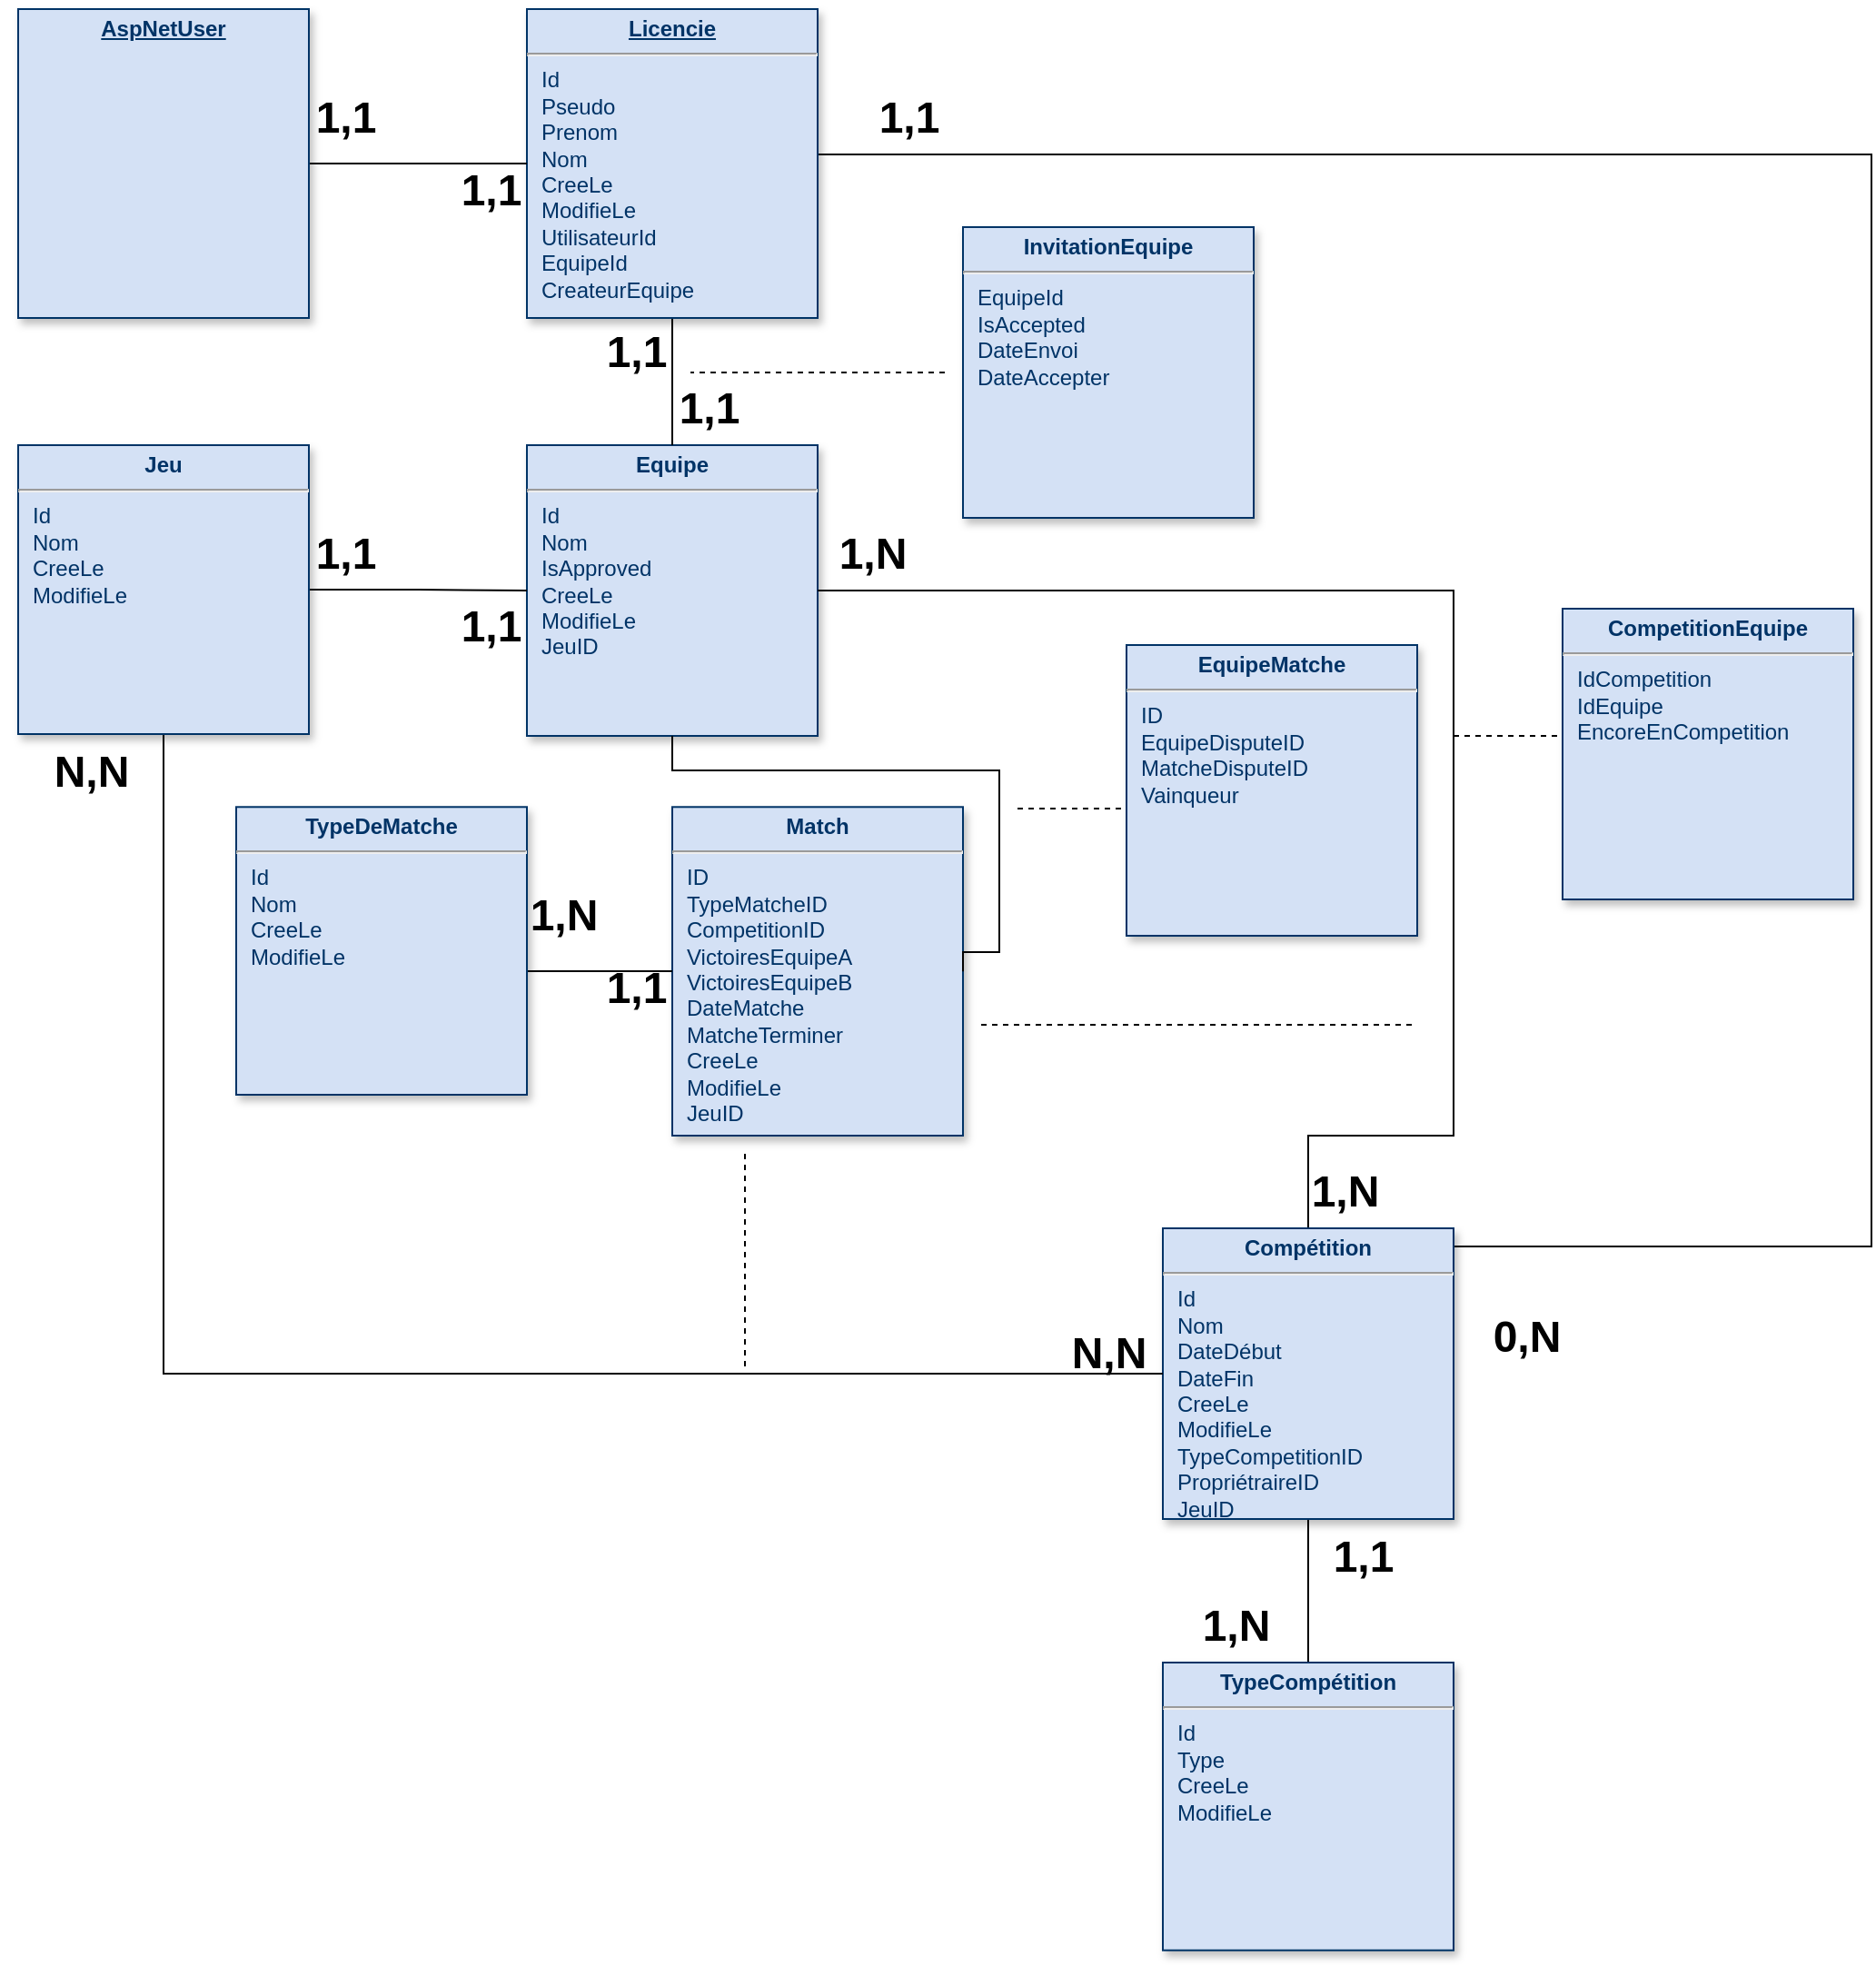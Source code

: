 <mxfile version="14.8.0" type="google"><diagram name="Page-1" id="efa7a0a1-bf9b-a30e-e6df-94a7791c09e9"><mxGraphModel dx="1730" dy="918" grid="1" gridSize="10" guides="1" tooltips="1" connect="1" arrows="1" fold="1" page="1" pageScale="1" pageWidth="826" pageHeight="1169" background="#ffffff" math="0" shadow="0"><root><mxCell id="0"/><mxCell id="1" parent="0"/><mxCell id="2z8kW6y6unskduG-Hytn-108" style="edgeStyle=orthogonalEdgeStyle;rounded=0;orthogonalLoop=1;jettySize=auto;html=1;exitX=0.5;exitY=0;exitDx=0;exitDy=0;endArrow=none;endFill=0;" parent="1" source="19" target="MwgS_ZWhEtHMfEz0KpOz-116" edge="1"><mxGeometry relative="1" as="geometry"/></mxCell><mxCell id="19" value="&lt;p style=&quot;margin: 4px 0px 0px ; text-align: center&quot;&gt;&lt;strong&gt;TypeCompétition&lt;/strong&gt;&lt;/p&gt;&lt;hr&gt;&lt;p style=&quot;margin: 0px 0px 0px 8px&quot;&gt;Id&lt;/p&gt;&lt;p style=&quot;margin: 0px 0px 0px 8px&quot;&gt;Type&lt;/p&gt;&lt;p style=&quot;margin: 0px 0px 0px 8px&quot;&gt;CreeLe&lt;/p&gt;&lt;p style=&quot;margin: 0px 0px 0px 8px&quot;&gt;ModifieLe&lt;/p&gt;" style="verticalAlign=top;align=left;overflow=fill;fontSize=12;fontFamily=Helvetica;html=1;strokeColor=#003366;shadow=1;fillColor=#D4E1F5;fontColor=#003366" parent="1" vertex="1"><mxGeometry x="670" y="950" width="160" height="158.36" as="geometry"/></mxCell><mxCell id="21" value="&lt;p style=&quot;margin: 4px 0px 0px ; text-align: center&quot;&gt;&lt;strong&gt;Equipe&lt;/strong&gt;&lt;/p&gt;&lt;hr&gt;&lt;p style=&quot;margin: 0px 0px 0px 8px&quot;&gt;Id&lt;/p&gt;&lt;p style=&quot;margin: 0px 0px 0px 8px&quot;&gt;Nom&lt;/p&gt;&lt;p style=&quot;margin: 0px 0px 0px 8px&quot;&gt;IsApproved&lt;/p&gt;&lt;p style=&quot;margin: 0px 0px 0px 8px&quot;&gt;&lt;span&gt;CreeLe&lt;/span&gt;&lt;br&gt;&lt;/p&gt;&lt;p style=&quot;margin: 0px 0px 0px 8px&quot;&gt;ModifieLe&lt;/p&gt;&lt;p style=&quot;margin: 0px 0px 0px 8px&quot;&gt;JeuID&lt;/p&gt;" style="verticalAlign=top;align=left;overflow=fill;fontSize=12;fontFamily=Helvetica;html=1;strokeColor=#003366;shadow=1;fillColor=#D4E1F5;fontColor=#003366" parent="1" vertex="1"><mxGeometry x="320" y="280.0" width="160" height="160" as="geometry"/></mxCell><mxCell id="2z8kW6y6unskduG-Hytn-109" style="edgeStyle=orthogonalEdgeStyle;rounded=0;orthogonalLoop=1;jettySize=auto;html=1;exitX=0.5;exitY=1;exitDx=0;exitDy=0;entryX=0.5;entryY=0;entryDx=0;entryDy=0;endArrow=none;endFill=0;" parent="1" source="25" target="21" edge="1"><mxGeometry relative="1" as="geometry"/></mxCell><mxCell id="2z8kW6y6unskduG-Hytn-142" style="edgeStyle=orthogonalEdgeStyle;rounded=0;orthogonalLoop=1;jettySize=auto;html=1;exitX=1;exitY=0.5;exitDx=0;exitDy=0;entryX=1;entryY=0.5;entryDx=0;entryDy=0;endArrow=none;endFill=0;strokeColor=#000000;" parent="1" source="25" target="MwgS_ZWhEtHMfEz0KpOz-116" edge="1"><mxGeometry relative="1" as="geometry"><Array as="points"><mxPoint x="480" y="120"/><mxPoint x="1060" y="120"/><mxPoint x="1060" y="721"/><mxPoint x="830" y="721"/></Array></mxGeometry></mxCell><mxCell id="25" value="&lt;p style=&quot;margin: 0px ; margin-top: 4px ; text-align: center ; text-decoration: underline&quot;&gt;&lt;strong&gt;Licencie&lt;/strong&gt;&lt;/p&gt;&lt;hr&gt;&lt;p style=&quot;margin: 0px ; margin-left: 8px&quot;&gt;Id&lt;/p&gt;&lt;p style=&quot;margin: 0px ; margin-left: 8px&quot;&gt;Pseudo&lt;/p&gt;&lt;p style=&quot;margin: 0px ; margin-left: 8px&quot;&gt;Prenom&lt;/p&gt;&lt;p style=&quot;margin: 0px ; margin-left: 8px&quot;&gt;Nom&lt;/p&gt;&lt;p style=&quot;margin: 0px ; margin-left: 8px&quot;&gt;&lt;span&gt;CreeLe&lt;/span&gt;&lt;br&gt;&lt;/p&gt;&lt;p style=&quot;margin: 0px ; margin-left: 8px&quot;&gt;ModifieLe&lt;/p&gt;&lt;p style=&quot;margin: 0px ; margin-left: 8px&quot;&gt;UtilisateurId&lt;/p&gt;&lt;p style=&quot;margin: 0px ; margin-left: 8px&quot;&gt;EquipeId&lt;/p&gt;&lt;p style=&quot;margin: 0px ; margin-left: 8px&quot;&gt;CreateurEquipe&lt;/p&gt;" style="verticalAlign=top;align=left;overflow=fill;fontSize=12;fontFamily=Helvetica;html=1;strokeColor=#003366;shadow=1;fillColor=#D4E1F5;fontColor=#003366" parent="1" vertex="1"><mxGeometry x="320" y="40" width="160" height="170" as="geometry"/></mxCell><mxCell id="2z8kW6y6unskduG-Hytn-131" style="edgeStyle=orthogonalEdgeStyle;rounded=0;orthogonalLoop=1;jettySize=auto;html=1;exitX=0.5;exitY=0;exitDx=0;exitDy=0;entryX=1;entryY=0.5;entryDx=0;entryDy=0;endArrow=none;endFill=0;strokeColor=#000000;" parent="1" source="MwgS_ZWhEtHMfEz0KpOz-116" target="21" edge="1"><mxGeometry relative="1" as="geometry"><Array as="points"><mxPoint x="750" y="660"/><mxPoint x="830" y="660"/><mxPoint x="830" y="360"/></Array></mxGeometry></mxCell><mxCell id="MwgS_ZWhEtHMfEz0KpOz-116" value="&lt;p style=&quot;margin: 4px 0px 0px ; text-align: center&quot;&gt;&lt;strong&gt;Compétition&lt;/strong&gt;&lt;/p&gt;&lt;hr&gt;&lt;p style=&quot;margin: 0px 0px 0px 8px&quot;&gt;Id&lt;/p&gt;&lt;p style=&quot;margin: 0px 0px 0px 8px&quot;&gt;Nom&lt;/p&gt;&lt;p style=&quot;margin: 0px 0px 0px 8px&quot;&gt;DateDébut&lt;/p&gt;&lt;p style=&quot;margin: 0px 0px 0px 8px&quot;&gt;DateFin&lt;/p&gt;&lt;p style=&quot;margin: 0px 0px 0px 8px&quot;&gt;CreeLe&lt;/p&gt;&lt;p style=&quot;margin: 0px 0px 0px 8px&quot;&gt;ModifieLe&lt;/p&gt;&lt;p style=&quot;margin: 0px 0px 0px 8px&quot;&gt;TypeCompetitionID&lt;/p&gt;&lt;p style=&quot;margin: 0px 0px 0px 8px&quot;&gt;PropriétraireID&lt;/p&gt;&lt;p style=&quot;margin: 0px 0px 0px 8px&quot;&gt;JeuID&lt;/p&gt;" style="verticalAlign=top;align=left;overflow=fill;fontSize=12;fontFamily=Helvetica;html=1;strokeColor=#003366;shadow=1;fillColor=#D4E1F5;fontColor=#003366" parent="1" vertex="1"><mxGeometry x="670" y="711.0" width="160" height="160" as="geometry"/></mxCell><mxCell id="2z8kW6y6unskduG-Hytn-129" style="edgeStyle=orthogonalEdgeStyle;rounded=0;orthogonalLoop=1;jettySize=auto;html=1;exitX=1;exitY=0.5;exitDx=0;exitDy=0;entryX=0;entryY=0.5;entryDx=0;entryDy=0;endArrow=none;endFill=0;strokeColor=#000000;" parent="1" source="MwgS_ZWhEtHMfEz0KpOz-122" target="21" edge="1"><mxGeometry relative="1" as="geometry"/></mxCell><mxCell id="2z8kW6y6unskduG-Hytn-139" style="edgeStyle=orthogonalEdgeStyle;rounded=0;orthogonalLoop=1;jettySize=auto;html=1;exitX=0.5;exitY=1;exitDx=0;exitDy=0;entryX=0;entryY=0.5;entryDx=0;entryDy=0;endArrow=none;endFill=0;strokeColor=#000000;" parent="1" source="MwgS_ZWhEtHMfEz0KpOz-122" target="MwgS_ZWhEtHMfEz0KpOz-116" edge="1"><mxGeometry relative="1" as="geometry"/></mxCell><mxCell id="MwgS_ZWhEtHMfEz0KpOz-122" value="&lt;p style=&quot;margin: 4px 0px 0px ; text-align: center&quot;&gt;&lt;strong&gt;Jeu&lt;/strong&gt;&lt;/p&gt;&lt;hr&gt;&lt;p style=&quot;margin: 0px 0px 0px 8px&quot;&gt;Id&lt;/p&gt;&lt;p style=&quot;margin: 0px 0px 0px 8px&quot;&gt;Nom&lt;/p&gt;&lt;p style=&quot;margin: 0px 0px 0px 8px&quot;&gt;CreeLe&lt;/p&gt;&lt;p style=&quot;margin: 0px 0px 0px 8px&quot;&gt;ModifieLe&lt;/p&gt;" style="verticalAlign=top;align=left;overflow=fill;fontSize=12;fontFamily=Helvetica;html=1;strokeColor=#003366;shadow=1;fillColor=#D4E1F5;fontColor=#003366" parent="1" vertex="1"><mxGeometry x="40" y="280" width="160" height="159" as="geometry"/></mxCell><mxCell id="2z8kW6y6unskduG-Hytn-141" style="edgeStyle=orthogonalEdgeStyle;rounded=0;orthogonalLoop=1;jettySize=auto;html=1;dashed=1;endArrow=none;endFill=0;strokeColor=#000000;" parent="1" edge="1"><mxGeometry relative="1" as="geometry"><mxPoint x="410" y="240" as="targetPoint"/><mxPoint x="550" y="240" as="sourcePoint"/></mxGeometry></mxCell><mxCell id="CexhZwSqWYE-8dXFEX2q-103" value="&lt;p style=&quot;margin: 4px 0px 0px ; text-align: center&quot;&gt;&lt;strong&gt;InvitationEquipe&lt;/strong&gt;&lt;/p&gt;&lt;hr&gt;&lt;p style=&quot;margin: 0px 0px 0px 8px&quot;&gt;EquipeId&lt;/p&gt;&lt;p style=&quot;margin: 0px 0px 0px 8px&quot;&gt;IsAccepted&lt;/p&gt;&lt;p style=&quot;margin: 0px 0px 0px 8px&quot;&gt;DateEnvoi&lt;/p&gt;&lt;p style=&quot;margin: 0px 0px 0px 8px&quot;&gt;DateAccepter&lt;/p&gt;" style="verticalAlign=top;align=left;overflow=fill;fontSize=12;fontFamily=Helvetica;html=1;strokeColor=#003366;shadow=1;fillColor=#D4E1F5;fontColor=#003366" parent="1" vertex="1"><mxGeometry x="560" y="160.0" width="160" height="160" as="geometry"/></mxCell><mxCell id="2z8kW6y6unskduG-Hytn-137" style="edgeStyle=none;rounded=0;orthogonalLoop=1;jettySize=auto;html=1;dashed=1;endArrow=none;endFill=0;strokeColor=#000000;" parent="1" edge="1"><mxGeometry relative="1" as="geometry"><mxPoint x="810" y="599" as="targetPoint"/><mxPoint x="570" y="599.0" as="sourcePoint"/></mxGeometry></mxCell><mxCell id="CexhZwSqWYE-8dXFEX2q-106" value="&lt;p style=&quot;margin: 4px 0px 0px ; text-align: center&quot;&gt;&lt;strong&gt;Match&lt;/strong&gt;&lt;/p&gt;&lt;hr&gt;&lt;p style=&quot;margin: 0px 0px 0px 8px&quot;&gt;&lt;span&gt;ID&lt;/span&gt;&lt;/p&gt;&lt;p style=&quot;margin: 0px 0px 0px 8px&quot;&gt;&lt;span&gt;TypeMatcheID&lt;/span&gt;&lt;/p&gt;&lt;p style=&quot;margin: 0px 0px 0px 8px&quot;&gt;&lt;span&gt;CompetitionID&lt;/span&gt;&lt;/p&gt;&lt;p style=&quot;margin: 0px 0px 0px 8px&quot;&gt;&lt;span&gt;VictoiresEquipeA&lt;/span&gt;&lt;/p&gt;&lt;p style=&quot;margin: 0px 0px 0px 8px&quot;&gt;VictoiresEquipeB&lt;/p&gt;&lt;p style=&quot;margin: 0px 0px 0px 8px&quot;&gt;DateMatche&lt;/p&gt;&lt;p style=&quot;margin: 0px 0px 0px 8px&quot;&gt;MatcheTerminer&lt;/p&gt;&lt;p style=&quot;margin: 0px 0px 0px 8px&quot;&gt;CreeLe&lt;br&gt;&lt;/p&gt;&lt;p style=&quot;margin: 0px 0px 0px 8px&quot;&gt;ModifieLe&lt;/p&gt;&lt;p style=&quot;margin: 0px 0px 0px 8px&quot;&gt;JeuID&lt;/p&gt;" style="verticalAlign=top;align=left;overflow=fill;fontSize=12;fontFamily=Helvetica;html=1;strokeColor=#003366;shadow=1;fillColor=#D4E1F5;fontColor=#003366" parent="1" vertex="1"><mxGeometry x="400" y="479.14" width="160" height="180.86" as="geometry"/></mxCell><mxCell id="2z8kW6y6unskduG-Hytn-105" value="" style="edgeStyle=orthogonalEdgeStyle;rounded=0;orthogonalLoop=1;jettySize=auto;html=1;endArrow=none;endFill=0;startArrow=none;" parent="1" source="2z8kW6y6unskduG-Hytn-152" target="CexhZwSqWYE-8dXFEX2q-106" edge="1"><mxGeometry relative="1" as="geometry"><Array as="points"><mxPoint x="240" y="559"/></Array></mxGeometry></mxCell><mxCell id="2z8kW6y6unskduG-Hytn-104" value="&lt;p style=&quot;margin: 4px 0px 0px ; text-align: center&quot;&gt;&lt;strong&gt;TypeDeMatche&lt;/strong&gt;&lt;/p&gt;&lt;hr&gt;&lt;p style=&quot;margin: 0px 0px 0px 8px&quot;&gt;Id&lt;/p&gt;&lt;p style=&quot;margin: 0px 0px 0px 8px&quot;&gt;Nom&lt;/p&gt;&lt;p style=&quot;margin: 0px 0px 0px 8px&quot;&gt;CreeLe&lt;/p&gt;&lt;p style=&quot;margin: 0px 0px 0px 8px&quot;&gt;ModifieLe&lt;/p&gt;" style="verticalAlign=top;align=left;overflow=fill;fontSize=12;fontFamily=Helvetica;html=1;strokeColor=#003366;shadow=1;fillColor=#D4E1F5;fontColor=#003366" parent="1" vertex="1"><mxGeometry x="160" y="479.14" width="160" height="158.36" as="geometry"/></mxCell><mxCell id="2z8kW6y6unskduG-Hytn-126" style="edgeStyle=orthogonalEdgeStyle;rounded=0;orthogonalLoop=1;jettySize=auto;html=1;entryX=0;entryY=0.5;entryDx=0;entryDy=0;endArrow=none;endFill=0;strokeColor=#000000;" parent="1" source="2z8kW6y6unskduG-Hytn-116" target="25" edge="1"><mxGeometry relative="1" as="geometry"/></mxCell><mxCell id="2z8kW6y6unskduG-Hytn-116" value="&lt;p style=&quot;margin: 0px ; margin-top: 4px ; text-align: center ; text-decoration: underline&quot;&gt;&lt;strong&gt;AspNetUser&lt;/strong&gt;&lt;/p&gt;" style="verticalAlign=top;align=left;overflow=fill;fontSize=12;fontFamily=Helvetica;html=1;strokeColor=#003366;shadow=1;fillColor=#D4E1F5;fontColor=#003366" parent="1" vertex="1"><mxGeometry x="40" y="40" width="160" height="170" as="geometry"/></mxCell><mxCell id="2z8kW6y6unskduG-Hytn-143" value="1,1" style="text;strokeColor=none;fillColor=none;html=1;fontSize=24;fontStyle=1;verticalAlign=middle;align=center;" parent="1" vertex="1"><mxGeometry x="170" y="80" width="100" height="40" as="geometry"/></mxCell><mxCell id="2z8kW6y6unskduG-Hytn-144" value="1,1" style="text;strokeColor=none;fillColor=none;html=1;fontSize=24;fontStyle=1;verticalAlign=middle;align=center;" parent="1" vertex="1"><mxGeometry x="480" y="80" width="100" height="40" as="geometry"/></mxCell><mxCell id="2z8kW6y6unskduG-Hytn-145" value="1,1" style="text;strokeColor=none;fillColor=none;html=1;fontSize=24;fontStyle=1;verticalAlign=middle;align=center;" parent="1" vertex="1"><mxGeometry x="250" y="120" width="100" height="40" as="geometry"/></mxCell><mxCell id="2z8kW6y6unskduG-Hytn-146" value="0,N" style="text;strokeColor=none;fillColor=none;html=1;fontSize=24;fontStyle=1;verticalAlign=middle;align=center;" parent="1" vertex="1"><mxGeometry x="820" y="751" width="100" height="40" as="geometry"/></mxCell><mxCell id="2z8kW6y6unskduG-Hytn-147" value="1,1" style="text;strokeColor=none;fillColor=none;html=1;fontSize=24;fontStyle=1;verticalAlign=middle;align=center;" parent="1" vertex="1"><mxGeometry x="330" y="209" width="100" height="40" as="geometry"/></mxCell><mxCell id="2z8kW6y6unskduG-Hytn-148" value="1,1" style="text;strokeColor=none;fillColor=none;html=1;fontSize=24;fontStyle=1;verticalAlign=middle;align=center;" parent="1" vertex="1"><mxGeometry x="370" y="240" width="100" height="40" as="geometry"/></mxCell><mxCell id="2z8kW6y6unskduG-Hytn-149" value="1,1" style="text;strokeColor=none;fillColor=none;html=1;fontSize=24;fontStyle=1;verticalAlign=middle;align=center;" parent="1" vertex="1"><mxGeometry x="170" y="320" width="100" height="40" as="geometry"/></mxCell><mxCell id="2z8kW6y6unskduG-Hytn-151" value="1,1" style="text;strokeColor=none;fillColor=none;html=1;fontSize=24;fontStyle=1;verticalAlign=middle;align=center;" parent="1" vertex="1"><mxGeometry x="250" y="360" width="100" height="40" as="geometry"/></mxCell><mxCell id="2z8kW6y6unskduG-Hytn-152" value="1,N" style="text;strokeColor=none;fillColor=none;html=1;fontSize=24;fontStyle=1;verticalAlign=middle;align=center;" parent="1" vertex="1"><mxGeometry x="290" y="519" width="100" height="40" as="geometry"/></mxCell><mxCell id="2z8kW6y6unskduG-Hytn-155" value="1,1" style="text;strokeColor=none;fillColor=none;html=1;fontSize=24;fontStyle=1;verticalAlign=middle;align=center;" parent="1" vertex="1"><mxGeometry x="330" y="559" width="100" height="40" as="geometry"/></mxCell><mxCell id="2z8kW6y6unskduG-Hytn-156" value="1,N" style="text;strokeColor=none;fillColor=none;html=1;fontSize=24;fontStyle=1;verticalAlign=middle;align=center;" parent="1" vertex="1"><mxGeometry x="660" y="910" width="100" height="40" as="geometry"/></mxCell><mxCell id="2z8kW6y6unskduG-Hytn-158" value="1,1" style="text;strokeColor=none;fillColor=none;html=1;fontSize=24;fontStyle=1;verticalAlign=middle;align=center;" parent="1" vertex="1"><mxGeometry x="730" y="871.82" width="100" height="40" as="geometry"/></mxCell><mxCell id="2z8kW6y6unskduG-Hytn-159" value="N,N" style="text;strokeColor=none;fillColor=none;html=1;fontSize=24;fontStyle=1;verticalAlign=middle;align=center;" parent="1" vertex="1"><mxGeometry x="30" y="440" width="100" height="40" as="geometry"/></mxCell><mxCell id="2z8kW6y6unskduG-Hytn-161" value="N,N" style="text;strokeColor=none;fillColor=none;html=1;fontSize=24;fontStyle=1;verticalAlign=middle;align=center;" parent="1" vertex="1"><mxGeometry x="590" y="760" width="100" height="40" as="geometry"/></mxCell><mxCell id="2z8kW6y6unskduG-Hytn-162" value="1,N" style="text;strokeColor=none;fillColor=none;html=1;fontSize=24;fontStyle=1;verticalAlign=middle;align=center;" parent="1" vertex="1"><mxGeometry x="460" y="320" width="100" height="40" as="geometry"/></mxCell><mxCell id="2z8kW6y6unskduG-Hytn-163" value="1,N" style="text;strokeColor=none;fillColor=none;html=1;fontSize=24;fontStyle=1;verticalAlign=middle;align=center;" parent="1" vertex="1"><mxGeometry x="720" y="671" width="100" height="40" as="geometry"/></mxCell><mxCell id="2z8kW6y6unskduG-Hytn-164" style="edgeStyle=none;rounded=0;orthogonalLoop=1;jettySize=auto;html=1;dashed=1;endArrow=none;endFill=0;strokeColor=#000000;" parent="1" edge="1"><mxGeometry relative="1" as="geometry"><mxPoint x="440" y="790" as="targetPoint"/><mxPoint x="440" y="670" as="sourcePoint"/></mxGeometry></mxCell><mxCell id="Rk4Hke2T8sH_nMbg606J-25" value="&lt;p style=&quot;margin: 4px 0px 0px ; text-align: center&quot;&gt;&lt;strong&gt;CompetitionEquipe&lt;/strong&gt;&lt;/p&gt;&lt;hr&gt;&lt;p style=&quot;margin: 0px 0px 0px 8px&quot;&gt;IdCompetition&lt;/p&gt;&lt;p style=&quot;margin: 0px 0px 0px 8px&quot;&gt;IdEquipe&lt;/p&gt;&lt;p style=&quot;margin: 0px 0px 0px 8px&quot;&gt;EncoreEnCompetition&lt;/p&gt;" style="verticalAlign=top;align=left;overflow=fill;fontSize=12;fontFamily=Helvetica;html=1;strokeColor=#003366;shadow=1;fillColor=#D4E1F5;fontColor=#003366" parent="1" vertex="1"><mxGeometry x="890" y="370.0" width="160" height="160" as="geometry"/></mxCell><mxCell id="Rk4Hke2T8sH_nMbg606J-26" style="edgeStyle=none;rounded=0;orthogonalLoop=1;jettySize=auto;html=1;dashed=1;endArrow=none;endFill=0;strokeColor=#000000;" parent="1" edge="1"><mxGeometry relative="1" as="geometry"><mxPoint x="890" y="440.0" as="targetPoint"/><mxPoint x="830" y="440.0" as="sourcePoint"/></mxGeometry></mxCell><mxCell id="Rk4Hke2T8sH_nMbg606J-27" style="edgeStyle=orthogonalEdgeStyle;rounded=0;orthogonalLoop=1;jettySize=auto;html=1;exitX=1;exitY=0.5;exitDx=0;exitDy=0;entryX=0.5;entryY=1;entryDx=0;entryDy=0;endArrow=none;endFill=0;strokeColor=#000000;" parent="1" source="CexhZwSqWYE-8dXFEX2q-106" target="21" edge="1"><mxGeometry relative="1" as="geometry"><mxPoint x="760" y="721" as="sourcePoint"/><mxPoint x="490" y="370.0" as="targetPoint"/><Array as="points"><mxPoint x="580" y="559"/><mxPoint x="580" y="459"/><mxPoint x="400" y="459"/></Array></mxGeometry></mxCell><mxCell id="Rk4Hke2T8sH_nMbg606J-28" value="&lt;p style=&quot;margin: 4px 0px 0px ; text-align: center&quot;&gt;&lt;strong&gt;EquipeMatche&lt;/strong&gt;&lt;/p&gt;&lt;hr&gt;&lt;p style=&quot;margin: 0px 0px 0px 8px&quot;&gt;ID&lt;/p&gt;&lt;p style=&quot;margin: 0px 0px 0px 8px&quot;&gt;EquipeDisputeID&lt;/p&gt;&lt;p style=&quot;margin: 0px 0px 0px 8px&quot;&gt;MatcheDisputeID&lt;br&gt;&lt;/p&gt;&lt;p style=&quot;margin: 0px 0px 0px 8px&quot;&gt;Vainqueur&lt;/p&gt;" style="verticalAlign=top;align=left;overflow=fill;fontSize=12;fontFamily=Helvetica;html=1;strokeColor=#003366;shadow=1;fillColor=#D4E1F5;fontColor=#003366" parent="1" vertex="1"><mxGeometry x="650" y="390.0" width="160" height="160" as="geometry"/></mxCell><mxCell id="Rk4Hke2T8sH_nMbg606J-29" style="edgeStyle=none;rounded=0;orthogonalLoop=1;jettySize=auto;html=1;dashed=1;endArrow=none;endFill=0;strokeColor=#000000;" parent="1" edge="1"><mxGeometry relative="1" as="geometry"><mxPoint x="650" y="480" as="targetPoint"/><mxPoint x="590" y="480" as="sourcePoint"/></mxGeometry></mxCell></root></mxGraphModel></diagram></mxfile>